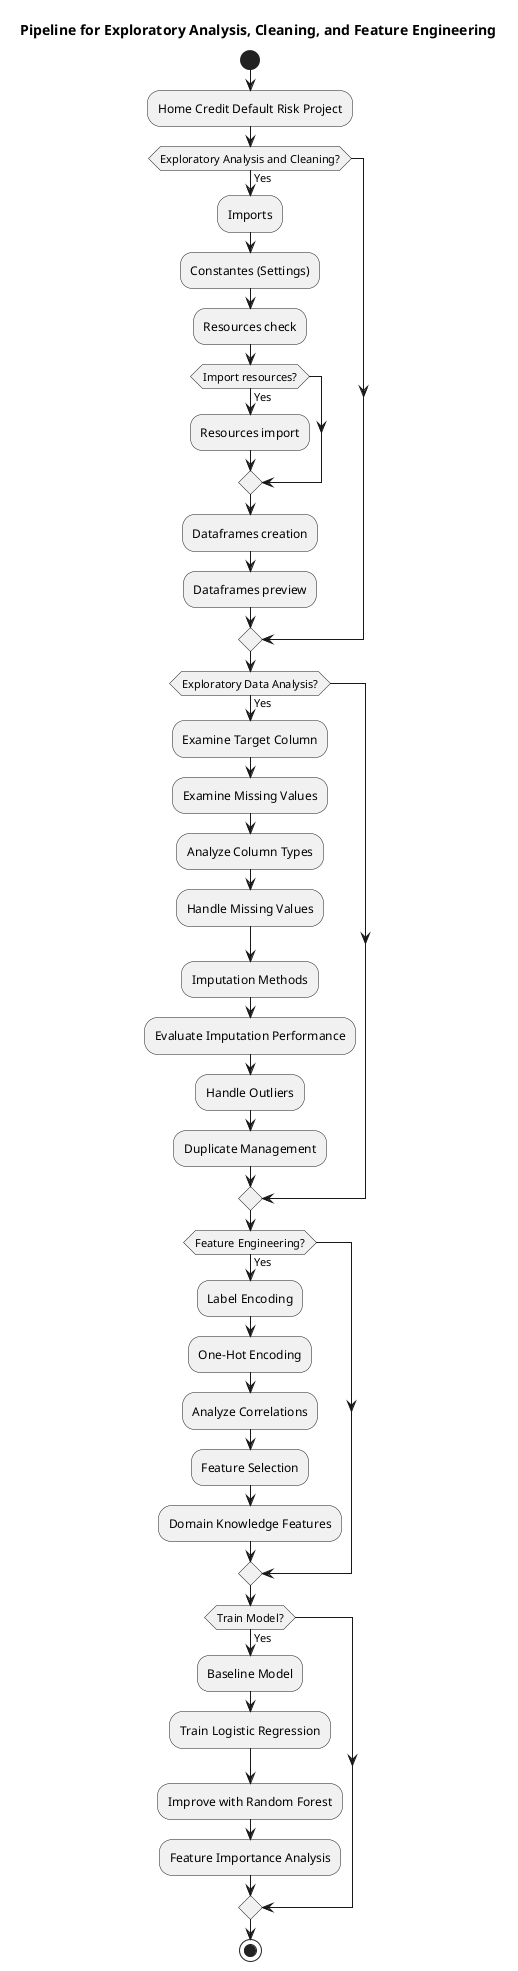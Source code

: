 @startuml
title Pipeline for Exploratory Analysis, Cleaning, and Feature Engineering

start
:Home Credit Default Risk Project;
if (Exploratory Analysis and Cleaning?) then (Yes)
    :Imports;
    :Constantes (Settings);
    :Resources check;
    if (Import resources?) then (Yes)
        :Resources import;
    endif
    :Dataframes creation;
    :Dataframes preview;
endif

if (Exploratory Data Analysis?) then (Yes)
    :Examine Target Column;
    :Examine Missing Values;
    :Analyze Column Types;
    :Handle Missing Values;
    :Imputation Methods;
    :Evaluate Imputation Performance;
    :Handle Outliers;
    :Duplicate Management;
endif

if (Feature Engineering?) then (Yes)
    :Label Encoding;
    :One-Hot Encoding;
    :Analyze Correlations;
    :Feature Selection;
    :Domain Knowledge Features;
endif

if (Train Model?) then (Yes)
    :Baseline Model;
    :Train Logistic Regression;
    :Improve with Random Forest;
    :Feature Importance Analysis;
endif

stop
@enduml
